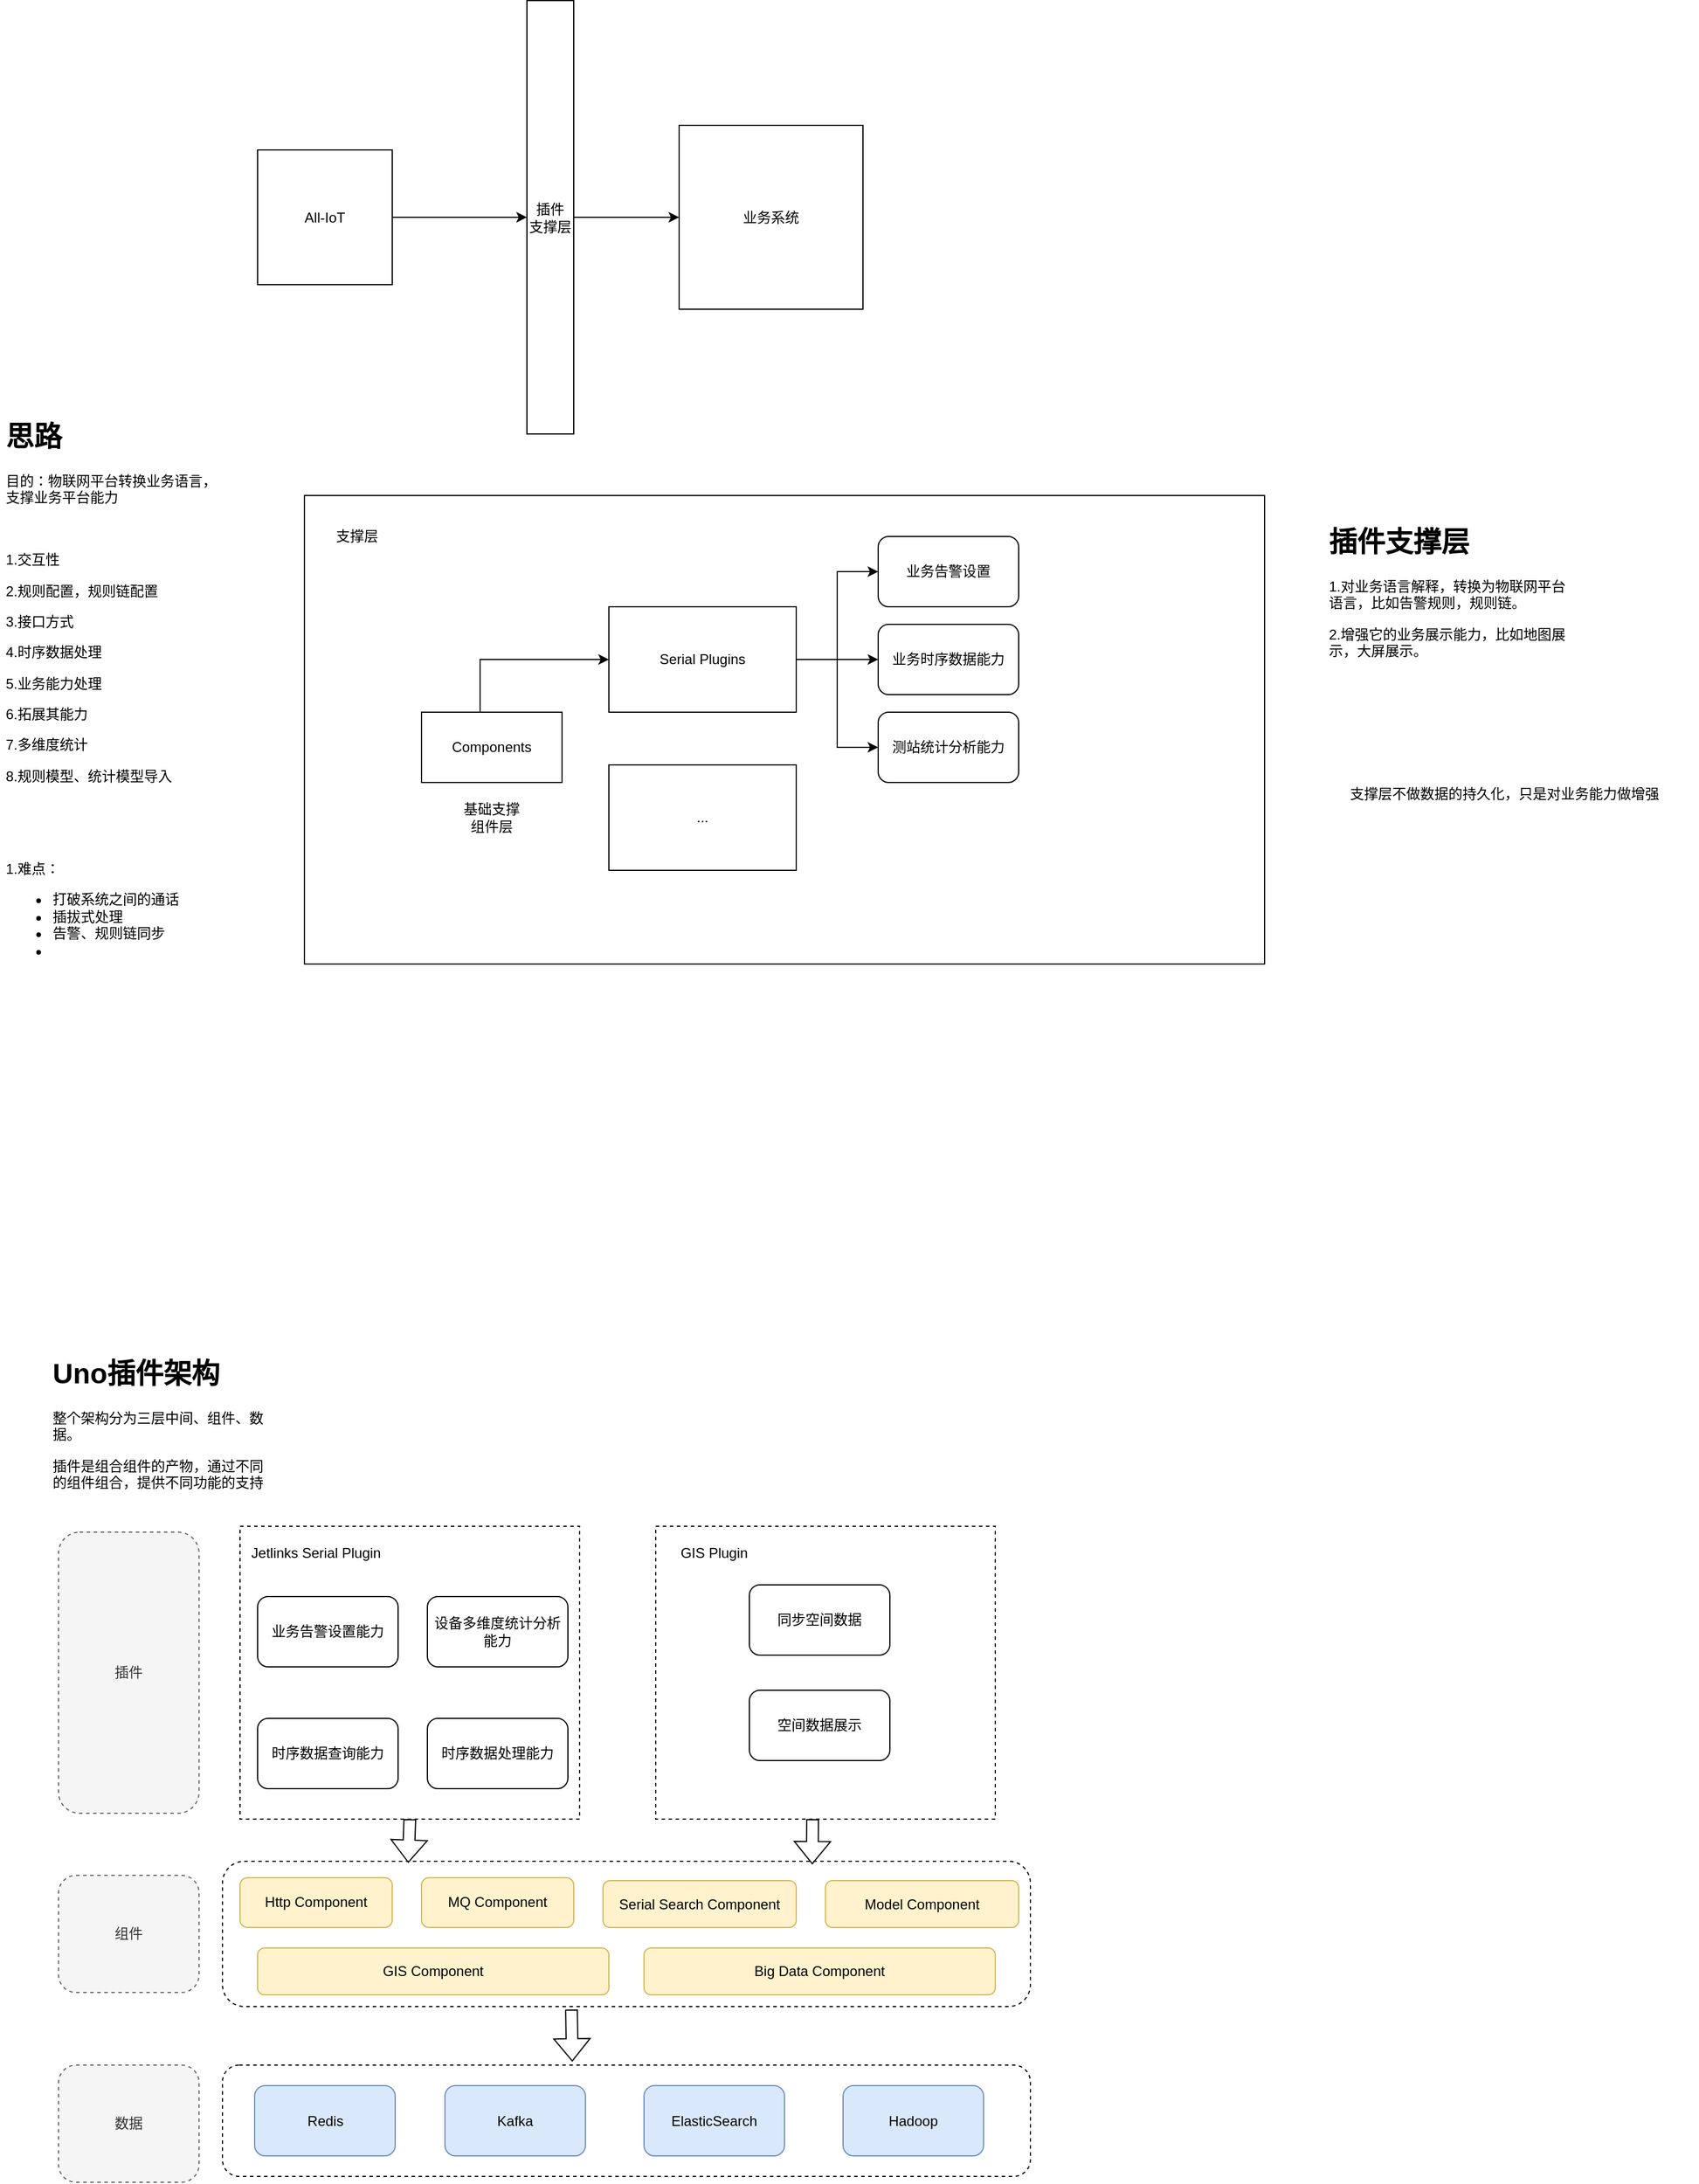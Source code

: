 <mxfile version="15.8.7" type="device"><diagram id="dYqE5XtB7prKtFRHspuG" name="Page-1"><mxGraphModel dx="2249" dy="865" grid="1" gridSize="10" guides="1" tooltips="1" connect="1" arrows="1" fold="1" page="1" pageScale="1" pageWidth="827" pageHeight="1169" math="0" shadow="0"><root><mxCell id="0"/><mxCell id="1" parent="0"/><mxCell id="igShjJrVgCvs-1dHAvI_-5" style="edgeStyle=orthogonalEdgeStyle;rounded=0;orthogonalLoop=1;jettySize=auto;html=1;" parent="1" source="igShjJrVgCvs-1dHAvI_-1" edge="1"><mxGeometry relative="1" as="geometry"><mxPoint x="350" y="472.5" as="targetPoint"/></mxGeometry></mxCell><mxCell id="igShjJrVgCvs-1dHAvI_-1" value="&lt;span&gt;插件&lt;br&gt;支撑层&lt;/span&gt;" style="rounded=0;whiteSpace=wrap;html=1;" parent="1" vertex="1"><mxGeometry x="220" y="287.5" width="40" height="370" as="geometry"/></mxCell><mxCell id="igShjJrVgCvs-1dHAvI_-4" style="edgeStyle=orthogonalEdgeStyle;rounded=0;orthogonalLoop=1;jettySize=auto;html=1;entryX=0;entryY=0.5;entryDx=0;entryDy=0;" parent="1" source="igShjJrVgCvs-1dHAvI_-2" target="igShjJrVgCvs-1dHAvI_-1" edge="1"><mxGeometry relative="1" as="geometry"/></mxCell><mxCell id="igShjJrVgCvs-1dHAvI_-2" value="All-IoT" style="whiteSpace=wrap;html=1;aspect=fixed;" parent="1" vertex="1"><mxGeometry x="-10" y="415" width="115" height="115" as="geometry"/></mxCell><mxCell id="igShjJrVgCvs-1dHAvI_-6" value="业务系统" style="whiteSpace=wrap;html=1;aspect=fixed;" parent="1" vertex="1"><mxGeometry x="350" y="394" width="157" height="157" as="geometry"/></mxCell><mxCell id="igShjJrVgCvs-1dHAvI_-7" value="" style="rounded=0;whiteSpace=wrap;html=1;" parent="1" vertex="1"><mxGeometry x="30" y="710" width="820" height="400" as="geometry"/></mxCell><mxCell id="igShjJrVgCvs-1dHAvI_-13" style="edgeStyle=orthogonalEdgeStyle;rounded=0;orthogonalLoop=1;jettySize=auto;html=1;" parent="1" source="igShjJrVgCvs-1dHAvI_-8" target="igShjJrVgCvs-1dHAvI_-12" edge="1"><mxGeometry relative="1" as="geometry"><Array as="points"><mxPoint x="180" y="850"/></Array></mxGeometry></mxCell><mxCell id="igShjJrVgCvs-1dHAvI_-8" value="Components" style="rounded=0;whiteSpace=wrap;html=1;" parent="1" vertex="1"><mxGeometry x="130" y="895" width="120" height="60" as="geometry"/></mxCell><mxCell id="igShjJrVgCvs-1dHAvI_-9" value="支撑层" style="text;html=1;strokeColor=none;fillColor=none;align=center;verticalAlign=middle;whiteSpace=wrap;rounded=0;" parent="1" vertex="1"><mxGeometry x="45" y="730" width="60" height="30" as="geometry"/></mxCell><mxCell id="igShjJrVgCvs-1dHAvI_-16" style="edgeStyle=orthogonalEdgeStyle;rounded=0;orthogonalLoop=1;jettySize=auto;html=1;" parent="1" source="igShjJrVgCvs-1dHAvI_-12" target="igShjJrVgCvs-1dHAvI_-15" edge="1"><mxGeometry relative="1" as="geometry"/></mxCell><mxCell id="igShjJrVgCvs-1dHAvI_-18" style="edgeStyle=orthogonalEdgeStyle;rounded=0;orthogonalLoop=1;jettySize=auto;html=1;" parent="1" source="igShjJrVgCvs-1dHAvI_-12" target="igShjJrVgCvs-1dHAvI_-17" edge="1"><mxGeometry relative="1" as="geometry"/></mxCell><mxCell id="igShjJrVgCvs-1dHAvI_-20" style="edgeStyle=orthogonalEdgeStyle;rounded=0;orthogonalLoop=1;jettySize=auto;html=1;entryX=0;entryY=0.5;entryDx=0;entryDy=0;" parent="1" source="igShjJrVgCvs-1dHAvI_-12" target="igShjJrVgCvs-1dHAvI_-19" edge="1"><mxGeometry relative="1" as="geometry"/></mxCell><mxCell id="igShjJrVgCvs-1dHAvI_-12" value="Serial Plugins" style="rounded=0;whiteSpace=wrap;html=1;" parent="1" vertex="1"><mxGeometry x="290" y="805" width="160" height="90" as="geometry"/></mxCell><mxCell id="igShjJrVgCvs-1dHAvI_-15" value="业务告警设置" style="rounded=1;whiteSpace=wrap;html=1;" parent="1" vertex="1"><mxGeometry x="520" y="745" width="120" height="60" as="geometry"/></mxCell><mxCell id="igShjJrVgCvs-1dHAvI_-17" value="业务时序数据能力" style="rounded=1;whiteSpace=wrap;html=1;" parent="1" vertex="1"><mxGeometry x="520" y="820" width="120" height="60" as="geometry"/></mxCell><mxCell id="igShjJrVgCvs-1dHAvI_-19" value="测站统计分析能力" style="rounded=1;whiteSpace=wrap;html=1;" parent="1" vertex="1"><mxGeometry x="520" y="895" width="120" height="60" as="geometry"/></mxCell><mxCell id="igShjJrVgCvs-1dHAvI_-21" value="&lt;h1&gt;插件支撑层&lt;/h1&gt;&lt;p&gt;1.对业务语言解释，转换为物联网平台语言，比如告警规则，规则链。&lt;/p&gt;&lt;p&gt;2.增强它的业务展示能力，比如地图展示，大屏展示。&lt;/p&gt;&lt;p&gt;&lt;br&gt;&lt;/p&gt;" style="text;html=1;strokeColor=none;fillColor=none;spacing=5;spacingTop=-20;whiteSpace=wrap;overflow=hidden;rounded=0;" parent="1" vertex="1"><mxGeometry x="900" y="730" width="220" height="150" as="geometry"/></mxCell><mxCell id="igShjJrVgCvs-1dHAvI_-22" value="基础支撑组件层" style="text;html=1;strokeColor=none;fillColor=none;align=center;verticalAlign=middle;whiteSpace=wrap;rounded=0;" parent="1" vertex="1"><mxGeometry x="160" y="970" width="60" height="30" as="geometry"/></mxCell><mxCell id="igShjJrVgCvs-1dHAvI_-23" value="支撑层不做数据的持久化，只是对业务能力做增强" style="text;html=1;strokeColor=none;fillColor=none;align=center;verticalAlign=middle;whiteSpace=wrap;rounded=0;" parent="1" vertex="1"><mxGeometry x="890" y="955" width="330" height="20" as="geometry"/></mxCell><mxCell id="igShjJrVgCvs-1dHAvI_-24" value="&lt;h1&gt;思路&lt;/h1&gt;&lt;p&gt;目的：物联网平台转换业务语言，支撑业务平台能力&lt;/p&gt;&lt;p&gt;&lt;br&gt;&lt;/p&gt;&lt;p&gt;1.交互性&lt;/p&gt;&lt;p&gt;2.规则配置，规则链配置&lt;/p&gt;&lt;p&gt;3.接口方式&lt;/p&gt;&lt;p&gt;4.时序数据处理&lt;/p&gt;&lt;p&gt;5.业务能力处理&lt;/p&gt;&lt;p&gt;6.拓展其能力&lt;/p&gt;&lt;p&gt;7.多维度统计&lt;/p&gt;&lt;p&gt;8.规则模型、统计模型导入&lt;/p&gt;&lt;p&gt;&lt;br&gt;&lt;/p&gt;&lt;p&gt;&lt;br&gt;&lt;/p&gt;&lt;p&gt;1.难点：&lt;/p&gt;&lt;p&gt;&lt;/p&gt;&lt;ul&gt;&lt;li&gt;打破系统之间的通话&lt;/li&gt;&lt;li&gt;插拔式处理&lt;/li&gt;&lt;li&gt;告警、规则链同步&lt;/li&gt;&lt;li&gt;&lt;br&gt;&lt;/li&gt;&lt;/ul&gt;&lt;p&gt;&lt;/p&gt;&lt;div&gt;&lt;br&gt;&lt;/div&gt;" style="text;html=1;strokeColor=none;fillColor=none;spacing=5;spacingTop=-20;whiteSpace=wrap;overflow=hidden;rounded=0;" parent="1" vertex="1"><mxGeometry x="-230" y="640" width="190" height="501" as="geometry"/></mxCell><mxCell id="blIEsjLX11zHy8-PxUDn-5" value="..." style="rounded=0;whiteSpace=wrap;html=1;" vertex="1" parent="1"><mxGeometry x="290" y="940" width="160" height="90" as="geometry"/></mxCell><mxCell id="blIEsjLX11zHy8-PxUDn-17" value="" style="rounded=0;whiteSpace=wrap;html=1;dashed=1;" vertex="1" parent="1"><mxGeometry x="-25" y="1590" width="290" height="250" as="geometry"/></mxCell><mxCell id="blIEsjLX11zHy8-PxUDn-11" value="" style="rounded=1;whiteSpace=wrap;html=1;dashed=1;" vertex="1" parent="1"><mxGeometry x="-40" y="1876" width="690" height="124" as="geometry"/></mxCell><mxCell id="blIEsjLX11zHy8-PxUDn-12" value="Http Component" style="rounded=1;whiteSpace=wrap;html=1;fillColor=#fff2cc;strokeColor=#d6b656;" vertex="1" parent="1"><mxGeometry x="-25" y="1890" width="130" height="42.5" as="geometry"/></mxCell><mxCell id="blIEsjLX11zHy8-PxUDn-18" value="" style="rounded=0;whiteSpace=wrap;html=1;dashed=1;" vertex="1" parent="1"><mxGeometry x="330" y="1590" width="290" height="250" as="geometry"/></mxCell><mxCell id="blIEsjLX11zHy8-PxUDn-21" value="" style="shape=flexArrow;endArrow=classic;html=1;rounded=0;exitX=0.432;exitY=1.021;exitDx=0;exitDy=0;exitPerimeter=0;entryX=0.433;entryY=-0.032;entryDx=0;entryDy=0;entryPerimeter=0;" edge="1" parent="1" source="blIEsjLX11zHy8-PxUDn-11" target="blIEsjLX11zHy8-PxUDn-27"><mxGeometry width="50" height="50" relative="1" as="geometry"><mxPoint x="259" y="1980" as="sourcePoint"/><mxPoint x="259" y="2010" as="targetPoint"/></mxGeometry></mxCell><mxCell id="blIEsjLX11zHy8-PxUDn-22" value="组件" style="rounded=1;whiteSpace=wrap;html=1;shadow=0;dashed=1;fillColor=#f5f5f5;fontColor=#333333;strokeColor=#666666;" vertex="1" parent="1"><mxGeometry x="-180" y="1888" width="120" height="100" as="geometry"/></mxCell><mxCell id="blIEsjLX11zHy8-PxUDn-23" value="MQ Component" style="rounded=1;whiteSpace=wrap;html=1;fillColor=#fff2cc;strokeColor=#d6b656;" vertex="1" parent="1"><mxGeometry x="130" y="1890" width="130" height="42.5" as="geometry"/></mxCell><mxCell id="blIEsjLX11zHy8-PxUDn-24" value="Serial Search Component" style="rounded=1;whiteSpace=wrap;html=1;fillColor=#fff2cc;strokeColor=#d6b656;" vertex="1" parent="1"><mxGeometry x="285" y="1892.5" width="165" height="40" as="geometry"/></mxCell><mxCell id="blIEsjLX11zHy8-PxUDn-25" value="Model Component" style="rounded=1;whiteSpace=wrap;html=1;fillColor=#fff2cc;strokeColor=#d6b656;" vertex="1" parent="1"><mxGeometry x="475" y="1892.5" width="165" height="40" as="geometry"/></mxCell><mxCell id="blIEsjLX11zHy8-PxUDn-26" value="插件" style="rounded=1;whiteSpace=wrap;html=1;shadow=0;dashed=1;fillColor=#f5f5f5;fontColor=#333333;strokeColor=#666666;" vertex="1" parent="1"><mxGeometry x="-180" y="1595" width="120" height="240" as="geometry"/></mxCell><mxCell id="blIEsjLX11zHy8-PxUDn-27" value="" style="rounded=1;whiteSpace=wrap;html=1;dashed=1;" vertex="1" parent="1"><mxGeometry x="-40" y="2050" width="690" height="95" as="geometry"/></mxCell><mxCell id="blIEsjLX11zHy8-PxUDn-28" value="数据" style="rounded=1;whiteSpace=wrap;html=1;shadow=0;dashed=1;fillColor=#f5f5f5;fontColor=#333333;strokeColor=#666666;" vertex="1" parent="1"><mxGeometry x="-180" y="2050" width="120" height="100" as="geometry"/></mxCell><mxCell id="blIEsjLX11zHy8-PxUDn-31" value="" style="shape=flexArrow;endArrow=classic;html=1;rounded=0;exitX=0.5;exitY=1;exitDx=0;exitDy=0;entryX=0.23;entryY=0.011;entryDx=0;entryDy=0;entryPerimeter=0;" edge="1" parent="1" source="blIEsjLX11zHy8-PxUDn-17" target="blIEsjLX11zHy8-PxUDn-11"><mxGeometry width="50" height="50" relative="1" as="geometry"><mxPoint x="70" y="1870" as="sourcePoint"/><mxPoint x="120" y="1870" as="targetPoint"/></mxGeometry></mxCell><mxCell id="blIEsjLX11zHy8-PxUDn-32" value="" style="shape=flexArrow;endArrow=classic;html=1;rounded=0;exitX=0.462;exitY=1;exitDx=0;exitDy=0;exitPerimeter=0;entryX=0.73;entryY=0.021;entryDx=0;entryDy=0;entryPerimeter=0;" edge="1" parent="1" source="blIEsjLX11zHy8-PxUDn-18" target="blIEsjLX11zHy8-PxUDn-11"><mxGeometry width="50" height="50" relative="1" as="geometry"><mxPoint x="460" y="1890" as="sourcePoint"/><mxPoint x="464" y="1870" as="targetPoint"/></mxGeometry></mxCell><mxCell id="blIEsjLX11zHy8-PxUDn-33" value="Redis" style="rounded=1;whiteSpace=wrap;html=1;shadow=0;fillColor=#dae8fc;strokeColor=#6c8ebf;" vertex="1" parent="1"><mxGeometry x="-12.5" y="2067.5" width="120" height="60" as="geometry"/></mxCell><mxCell id="blIEsjLX11zHy8-PxUDn-35" value="Kafka" style="rounded=1;whiteSpace=wrap;html=1;shadow=0;fillColor=#dae8fc;strokeColor=#6c8ebf;" vertex="1" parent="1"><mxGeometry x="150" y="2067.5" width="120" height="60" as="geometry"/></mxCell><mxCell id="blIEsjLX11zHy8-PxUDn-36" value="ElasticSearch" style="rounded=1;whiteSpace=wrap;html=1;shadow=0;fillColor=#dae8fc;strokeColor=#6c8ebf;" vertex="1" parent="1"><mxGeometry x="320" y="2067.5" width="120" height="60" as="geometry"/></mxCell><mxCell id="blIEsjLX11zHy8-PxUDn-38" value="业务告警设置能力" style="rounded=1;whiteSpace=wrap;html=1;" vertex="1" parent="1"><mxGeometry x="-10" y="1650" width="120" height="60" as="geometry"/></mxCell><mxCell id="blIEsjLX11zHy8-PxUDn-39" value="时序数据查询能力" style="rounded=1;whiteSpace=wrap;html=1;" vertex="1" parent="1"><mxGeometry x="-10" y="1754" width="120" height="60" as="geometry"/></mxCell><mxCell id="blIEsjLX11zHy8-PxUDn-40" value="设备多维度统计分析能力" style="rounded=1;whiteSpace=wrap;html=1;" vertex="1" parent="1"><mxGeometry x="135" y="1650" width="120" height="60" as="geometry"/></mxCell><mxCell id="blIEsjLX11zHy8-PxUDn-42" value="&lt;h1&gt;Uno插件架构&lt;/h1&gt;&lt;p&gt;整个架构分为三层中间、组件、数据。&lt;/p&gt;&lt;p&gt;插件是组合组件的产物，通过不同的组件组合，提供不同功能的支持&lt;/p&gt;" style="text;html=1;strokeColor=none;fillColor=none;spacing=5;spacingTop=-20;whiteSpace=wrap;overflow=hidden;rounded=0;shadow=0;" vertex="1" parent="1"><mxGeometry x="-190" y="1440" width="190" height="140" as="geometry"/></mxCell><mxCell id="blIEsjLX11zHy8-PxUDn-43" value="时序数据处理能力" style="rounded=1;whiteSpace=wrap;html=1;" vertex="1" parent="1"><mxGeometry x="135" y="1754" width="120" height="60" as="geometry"/></mxCell><mxCell id="blIEsjLX11zHy8-PxUDn-44" value="&lt;span style=&quot;font-family: &amp;#34;helvetica&amp;#34;&quot;&gt;Jetlinks Serial Plugin&lt;/span&gt;" style="text;html=1;strokeColor=none;fillColor=none;align=center;verticalAlign=middle;whiteSpace=wrap;rounded=0;shadow=0;" vertex="1" parent="1"><mxGeometry x="-25" y="1602.5" width="130" height="20" as="geometry"/></mxCell><mxCell id="blIEsjLX11zHy8-PxUDn-45" style="edgeStyle=orthogonalEdgeStyle;rounded=0;orthogonalLoop=1;jettySize=auto;html=1;exitX=0.5;exitY=1;exitDx=0;exitDy=0;" edge="1" parent="1" source="blIEsjLX11zHy8-PxUDn-44" target="blIEsjLX11zHy8-PxUDn-44"><mxGeometry relative="1" as="geometry"/></mxCell><mxCell id="blIEsjLX11zHy8-PxUDn-46" value="GIS Plugin" style="text;html=1;strokeColor=none;fillColor=none;align=center;verticalAlign=middle;whiteSpace=wrap;rounded=0;shadow=0;" vertex="1" parent="1"><mxGeometry x="340" y="1600" width="80" height="25" as="geometry"/></mxCell><mxCell id="blIEsjLX11zHy8-PxUDn-47" value="同步空间数据" style="rounded=1;whiteSpace=wrap;html=1;" vertex="1" parent="1"><mxGeometry x="410" y="1640" width="120" height="60" as="geometry"/></mxCell><mxCell id="blIEsjLX11zHy8-PxUDn-49" value="Hadoop" style="rounded=1;whiteSpace=wrap;html=1;shadow=0;fillColor=#dae8fc;strokeColor=#6c8ebf;" vertex="1" parent="1"><mxGeometry x="490" y="2067.5" width="120" height="60" as="geometry"/></mxCell><mxCell id="blIEsjLX11zHy8-PxUDn-50" value="Big Data Component" style="rounded=1;whiteSpace=wrap;html=1;fillColor=#fff2cc;strokeColor=#d6b656;" vertex="1" parent="1"><mxGeometry x="320" y="1950" width="300" height="40" as="geometry"/></mxCell><mxCell id="blIEsjLX11zHy8-PxUDn-51" value="GIS Component" style="rounded=1;whiteSpace=wrap;html=1;fillColor=#fff2cc;strokeColor=#d6b656;" vertex="1" parent="1"><mxGeometry x="-10" y="1950" width="300" height="40" as="geometry"/></mxCell><mxCell id="blIEsjLX11zHy8-PxUDn-52" value="空间数据展示" style="rounded=1;whiteSpace=wrap;html=1;" vertex="1" parent="1"><mxGeometry x="410" y="1730" width="120" height="60" as="geometry"/></mxCell></root></mxGraphModel></diagram></mxfile>